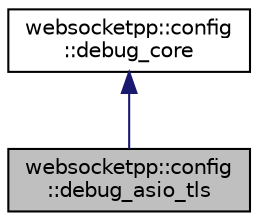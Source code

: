 digraph "websocketpp::config::debug_asio_tls"
{
  edge [fontname="Helvetica",fontsize="10",labelfontname="Helvetica",labelfontsize="10"];
  node [fontname="Helvetica",fontsize="10",shape=record];
  Node2 [label="websocketpp::config\l::debug_asio_tls",height=0.2,width=0.4,color="black", fillcolor="grey75", style="filled", fontcolor="black"];
  Node3 -> Node2 [dir="back",color="midnightblue",fontsize="10",style="solid"];
  Node3 [label="websocketpp::config\l::debug_core",height=0.2,width=0.4,color="black", fillcolor="white", style="filled",URL="$structwebsocketpp_1_1config_1_1debug__core.html",tooltip="Client/Server debug config with iostream transport. "];
}
